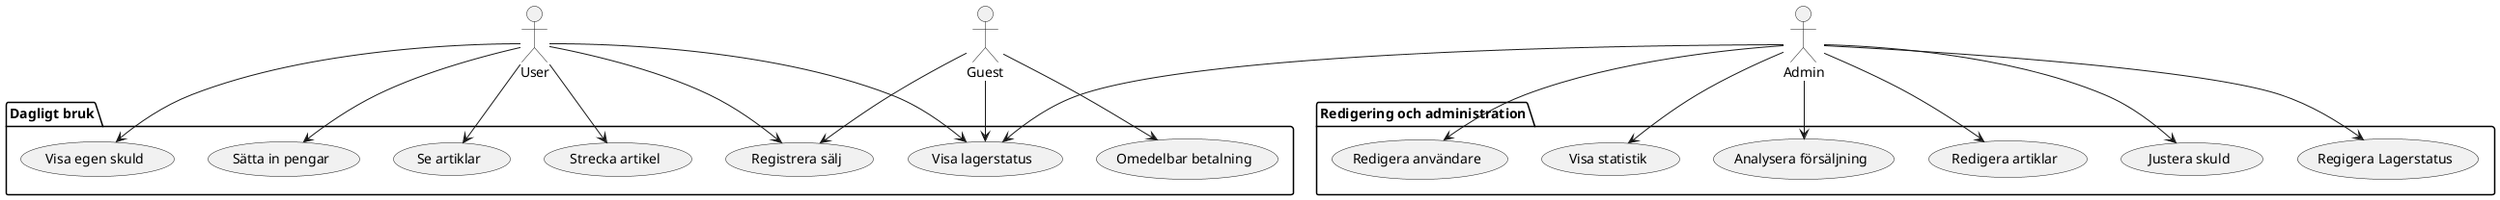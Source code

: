 @startuml usecase
actor Admin as admin
actor User as user
actor Guest as guest

package "Dagligt bruk" {
    (Strecka artikel) as (streck)
        user --> streck

    (Se artiklar) as (se)
        user --> se

    (Visa lagerstatus) as (lager)
        admin --> lager
        user --> lager
        guest --> lager

    (Visa egen skuld) as (skuld)
        user --> skuld

    (Registrera sälj) as (sälj)
        user --> sälj
        guest --> sälj

    (Sätta in pengar) as (insättning)
        user --> insättning

    (Omedelbar betalning) as (betalning)
        guest --> betalning
}

package "Redigering och administration" {
    (Redigera artiklar) as (redigera)
        admin --> redigera

    (Analysera försäljning) as (analys)
        admin --> analys

    (Visa statistik) as (statistik)
        admin --> statistik

    (Redigera användare) as (registrera)
        admin --> registrera

    (Regigera Lagerstatus) as (redigeraLager)
        admin --> redigeraLager

    (Justera skuld) as (justera)
        admin --> justera
}









@enduml